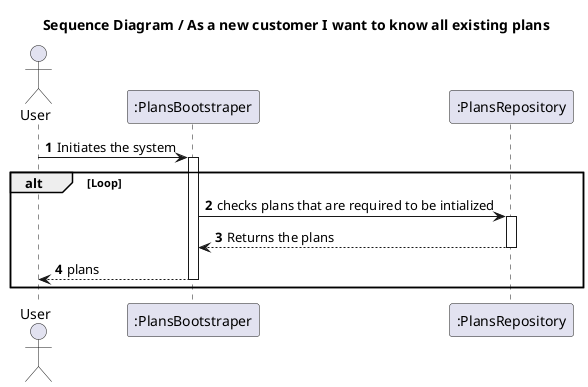 @startuml
'https://plantuml.com/sequence-diagram
autoactivate on
autonumber
title  Sequence Diagram / As a new customer I want to know all existing plans

autonumber

actor "User" as Ac
participant ":PlansBootstraper" as Ctrl

participant ":PlansRepository" as Repo

Ac->Ctrl:Initiates the system
alt Loop
Ctrl->Repo:checks plans that are required to be intialized
Repo-->Ctrl:Returns the plans
Ctrl-->Ac:plans
end





@enduml
